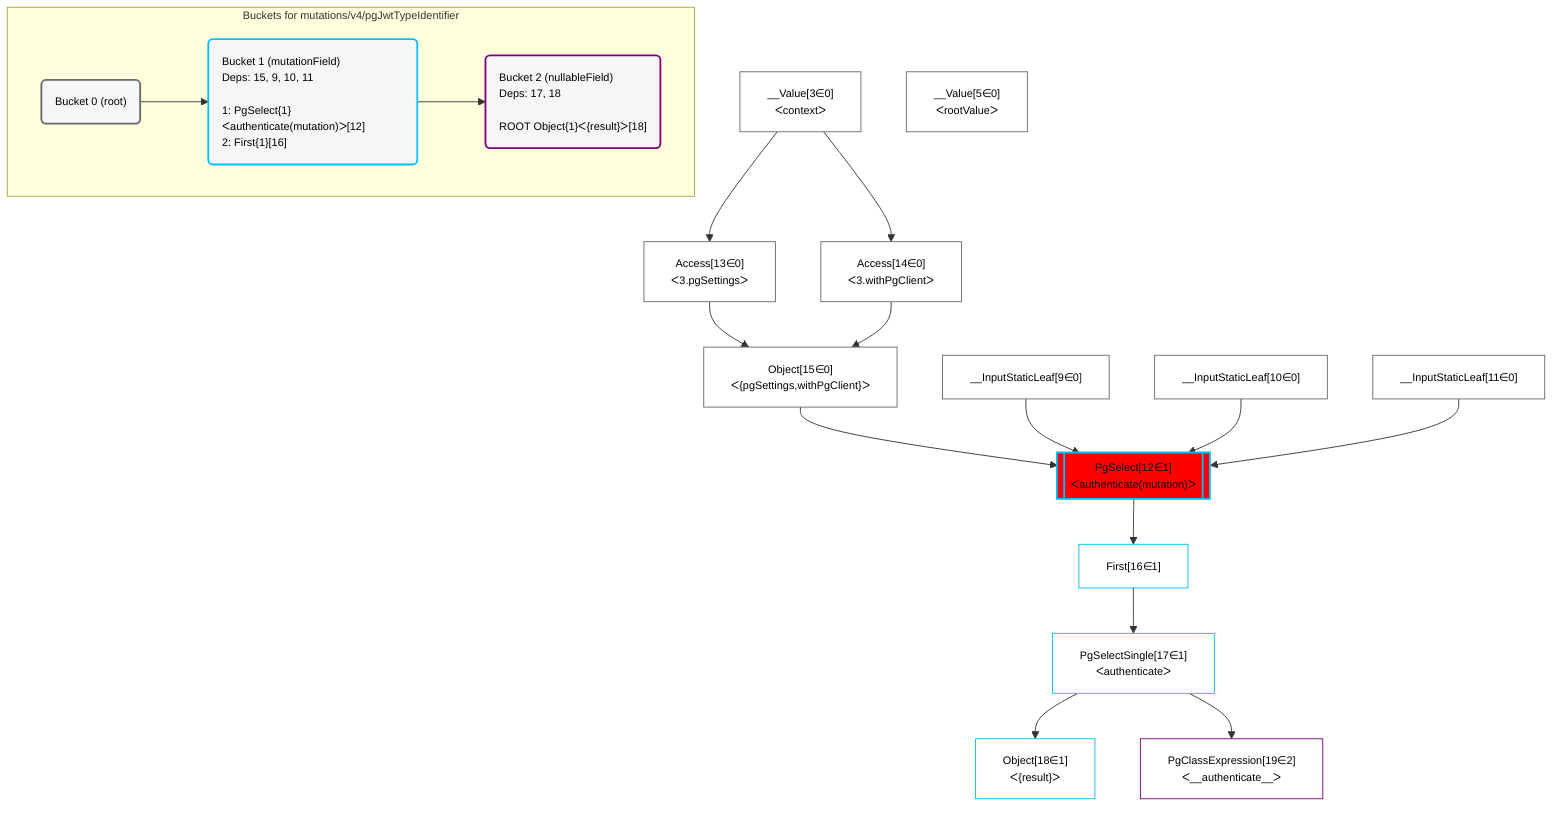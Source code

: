 %%{init: {'themeVariables': { 'fontSize': '12px'}}}%%
graph TD
    classDef path fill:#eee,stroke:#000,color:#000
    classDef plan fill:#fff,stroke-width:1px,color:#000
    classDef itemplan fill:#fff,stroke-width:2px,color:#000
    classDef sideeffectplan fill:#f00,stroke-width:2px,color:#000
    classDef bucket fill:#f6f6f6,color:#000,stroke-width:2px,text-align:left


    %% define steps
    __Value3["__Value[3∈0]<br />ᐸcontextᐳ"]:::plan
    __Value5["__Value[5∈0]<br />ᐸrootValueᐳ"]:::plan
    __InputStaticLeaf9["__InputStaticLeaf[9∈0]"]:::plan
    __InputStaticLeaf10["__InputStaticLeaf[10∈0]"]:::plan
    __InputStaticLeaf11["__InputStaticLeaf[11∈0]"]:::plan
    Access13["Access[13∈0]<br />ᐸ3.pgSettingsᐳ"]:::plan
    Access14["Access[14∈0]<br />ᐸ3.withPgClientᐳ"]:::plan
    Object15["Object[15∈0]<br />ᐸ{pgSettings,withPgClient}ᐳ"]:::plan
    PgSelect12[["PgSelect[12∈1]<br />ᐸauthenticate(mutation)ᐳ"]]:::sideeffectplan
    First16["First[16∈1]"]:::plan
    PgSelectSingle17["PgSelectSingle[17∈1]<br />ᐸauthenticateᐳ"]:::plan
    Object18["Object[18∈1]<br />ᐸ{result}ᐳ"]:::plan
    PgClassExpression19["PgClassExpression[19∈2]<br />ᐸ__authenticate__ᐳ"]:::plan

    %% plan dependencies
    __Value3 --> Access13
    __Value3 --> Access14
    Access13 & Access14 --> Object15
    Object15 & __InputStaticLeaf9 & __InputStaticLeaf10 & __InputStaticLeaf11 --> PgSelect12
    PgSelect12 --> First16
    First16 --> PgSelectSingle17
    PgSelectSingle17 --> Object18
    PgSelectSingle17 --> PgClassExpression19

    subgraph "Buckets for mutations/v4/pgJwtTypeIdentifier"
    Bucket0("Bucket 0 (root)"):::bucket
    classDef bucket0 stroke:#696969
    class Bucket0,__Value3,__Value5,__InputStaticLeaf9,__InputStaticLeaf10,__InputStaticLeaf11,Access13,Access14,Object15 bucket0
    Bucket1("Bucket 1 (mutationField)<br />Deps: 15, 9, 10, 11<br /><br />1: PgSelect{1}ᐸauthenticate(mutation)ᐳ[12]<br />2: First{1}[16]"):::bucket
    classDef bucket1 stroke:#00bfff
    class Bucket1,PgSelect12,First16,PgSelectSingle17,Object18 bucket1
    Bucket2("Bucket 2 (nullableField)<br />Deps: 17, 18<br /><br />ROOT Object{1}ᐸ{result}ᐳ[18]"):::bucket
    classDef bucket2 stroke:#7f007f
    class Bucket2,PgClassExpression19 bucket2
    Bucket0 --> Bucket1
    Bucket1 --> Bucket2
    end